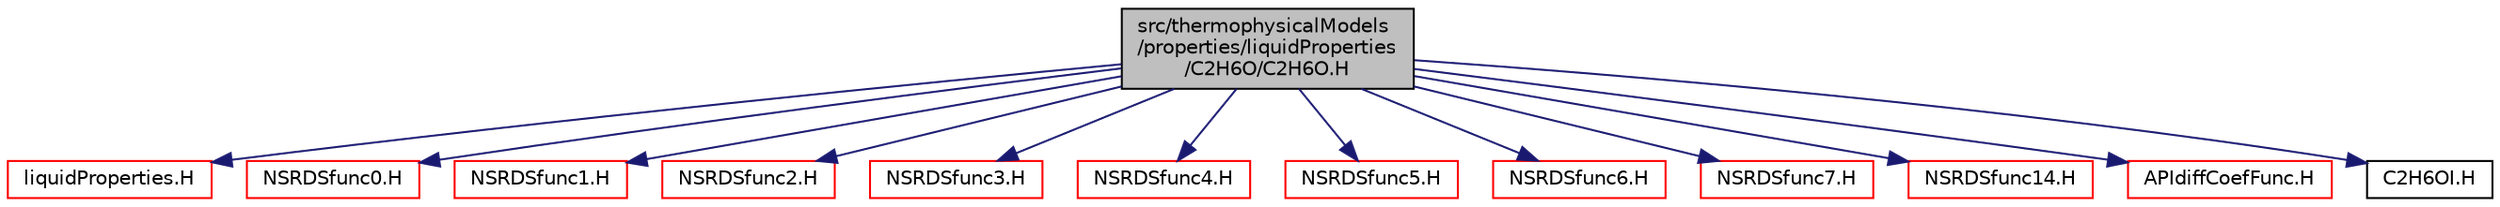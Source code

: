 digraph "src/thermophysicalModels/properties/liquidProperties/C2H6O/C2H6O.H"
{
  bgcolor="transparent";
  edge [fontname="Helvetica",fontsize="10",labelfontname="Helvetica",labelfontsize="10"];
  node [fontname="Helvetica",fontsize="10",shape=record];
  Node1 [label="src/thermophysicalModels\l/properties/liquidProperties\l/C2H6O/C2H6O.H",height=0.2,width=0.4,color="black", fillcolor="grey75", style="filled", fontcolor="black"];
  Node1 -> Node2 [color="midnightblue",fontsize="10",style="solid",fontname="Helvetica"];
  Node2 [label="liquidProperties.H",height=0.2,width=0.4,color="red",URL="$a10074.html"];
  Node1 -> Node3 [color="midnightblue",fontsize="10",style="solid",fontname="Helvetica"];
  Node3 [label="NSRDSfunc0.H",height=0.2,width=0.4,color="red",URL="$a10376.html"];
  Node1 -> Node4 [color="midnightblue",fontsize="10",style="solid",fontname="Helvetica"];
  Node4 [label="NSRDSfunc1.H",height=0.2,width=0.4,color="red",URL="$a10378.html"];
  Node1 -> Node5 [color="midnightblue",fontsize="10",style="solid",fontname="Helvetica"];
  Node5 [label="NSRDSfunc2.H",height=0.2,width=0.4,color="red",URL="$a10382.html"];
  Node1 -> Node6 [color="midnightblue",fontsize="10",style="solid",fontname="Helvetica"];
  Node6 [label="NSRDSfunc3.H",height=0.2,width=0.4,color="red",URL="$a10384.html"];
  Node1 -> Node7 [color="midnightblue",fontsize="10",style="solid",fontname="Helvetica"];
  Node7 [label="NSRDSfunc4.H",height=0.2,width=0.4,color="red",URL="$a10386.html"];
  Node1 -> Node8 [color="midnightblue",fontsize="10",style="solid",fontname="Helvetica"];
  Node8 [label="NSRDSfunc5.H",height=0.2,width=0.4,color="red",URL="$a10388.html"];
  Node1 -> Node9 [color="midnightblue",fontsize="10",style="solid",fontname="Helvetica"];
  Node9 [label="NSRDSfunc6.H",height=0.2,width=0.4,color="red",URL="$a10390.html"];
  Node1 -> Node10 [color="midnightblue",fontsize="10",style="solid",fontname="Helvetica"];
  Node10 [label="NSRDSfunc7.H",height=0.2,width=0.4,color="red",URL="$a10392.html"];
  Node1 -> Node11 [color="midnightblue",fontsize="10",style="solid",fontname="Helvetica"];
  Node11 [label="NSRDSfunc14.H",height=0.2,width=0.4,color="red",URL="$a10380.html"];
  Node1 -> Node12 [color="midnightblue",fontsize="10",style="solid",fontname="Helvetica"];
  Node12 [label="APIdiffCoefFunc.H",height=0.2,width=0.4,color="red",URL="$a10374.html"];
  Node1 -> Node13 [color="midnightblue",fontsize="10",style="solid",fontname="Helvetica"];
  Node13 [label="C2H6OI.H",height=0.2,width=0.4,color="black",URL="$a10024.html"];
}
